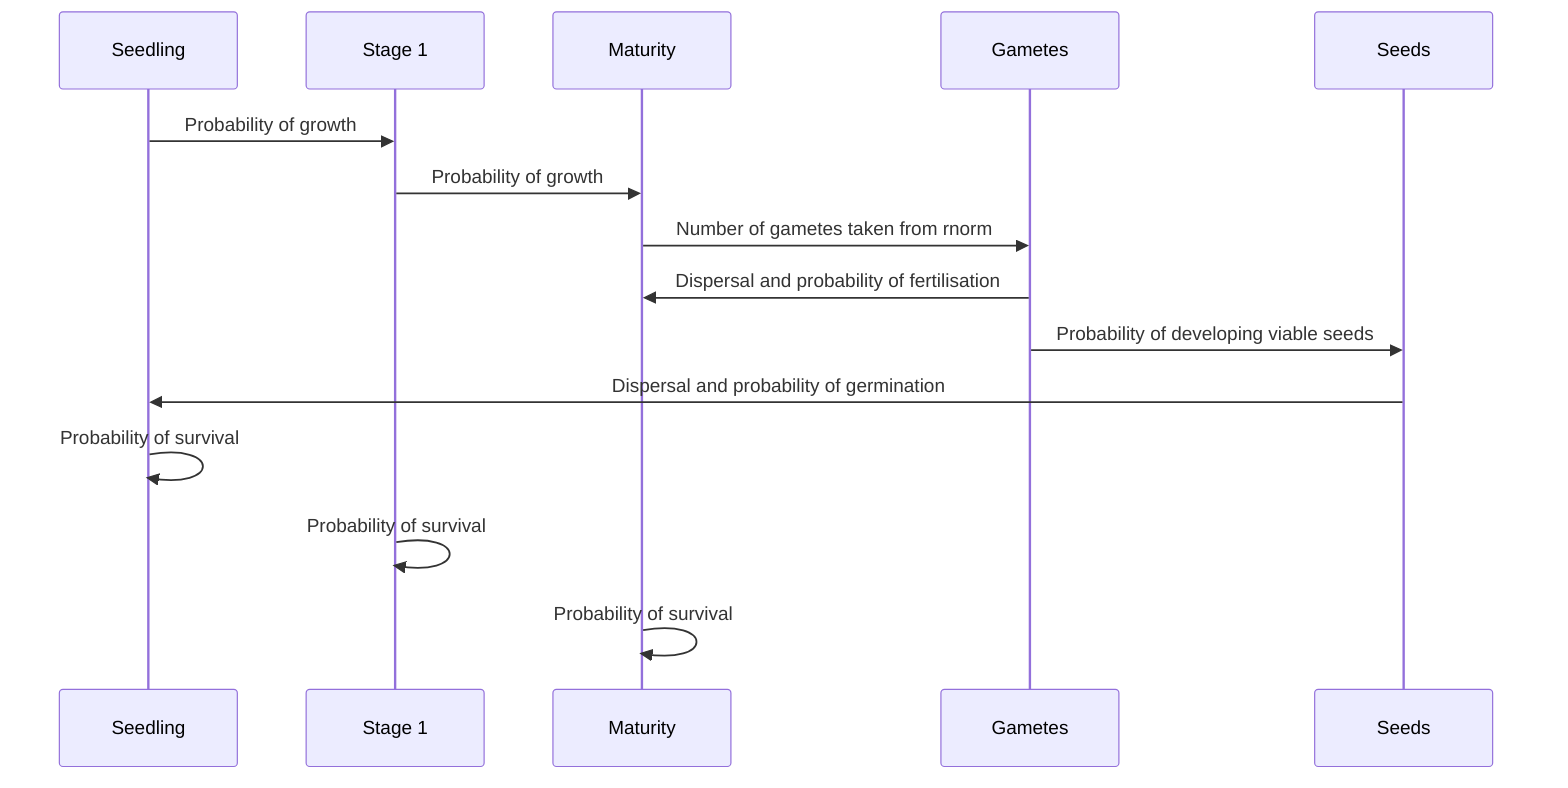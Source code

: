 sequenceDiagram
  Seedling->>Stage 1: Probability of growth
  Stage 1->>Maturity: Probability of growth
  Maturity->>Gametes: Number of gametes taken from rnorm
  Gametes->>Maturity: Dispersal and probability of fertilisation
  Gametes->>Seeds: Probability of developing viable seeds
  Seeds->>Seedling: Dispersal and probability of germination
  Seedling->>Seedling: Probability of survival
  Stage 1->>Stage 1: Probability of survival
  Maturity->>Maturity: Probability of survival